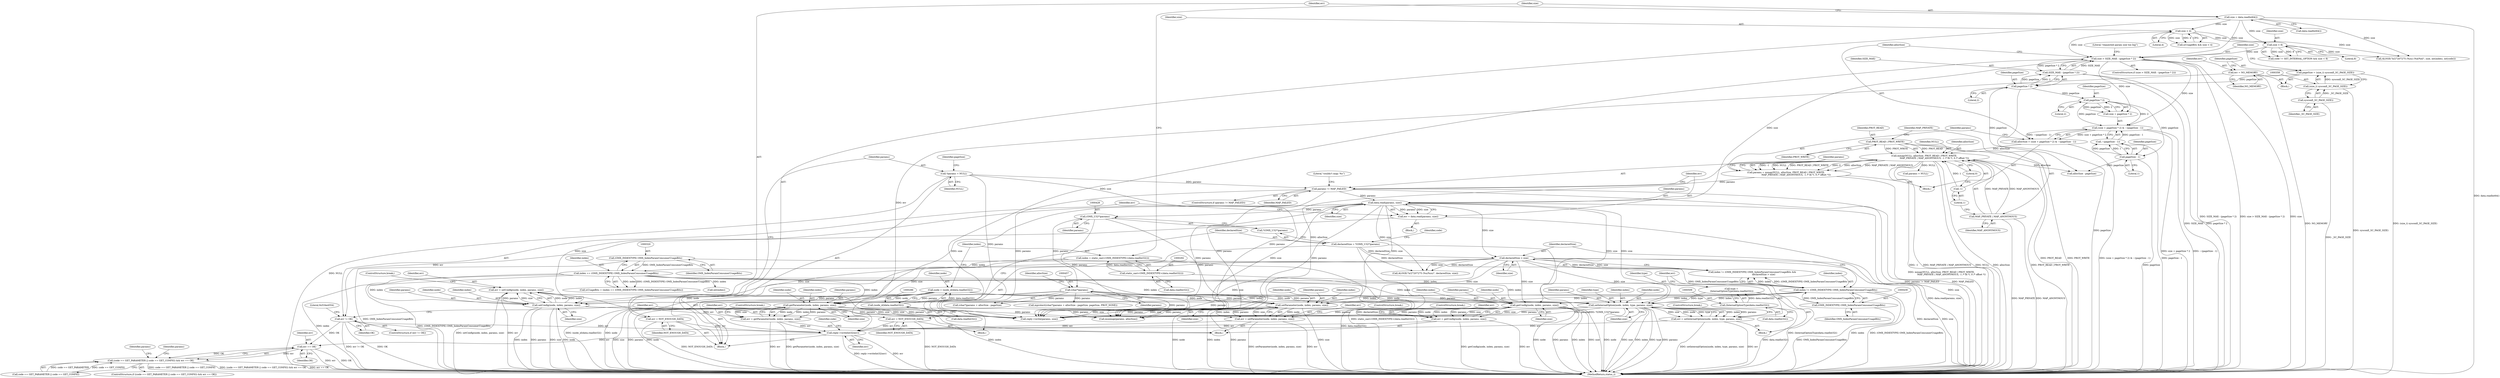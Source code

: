 digraph "0_Android_db829699d3293f254a7387894303451a91278986@API" {
"1000528" [label="(Call,reply->writeInt32(err))"];
"1000495" [label="(Call,err = setConfig(node, index, params, size))"];
"1000497" [label="(Call,setConfig(node, index, params, size))"];
"1000283" [label="(Call,node = (node_id)data.readInt32())"];
"1000285" [label="(Call,(node_id)data.readInt32())"];
"1000436" [label="(Call,index != (OMX_INDEXTYPE) OMX_IndexParamConsumerUsageBits)"];
"1000317" [label="(Call,index == (OMX_INDEXTYPE) OMX_IndexParamConsumerUsageBits)"];
"1000289" [label="(Call,index = static_cast<OMX_INDEXTYPE>(data.readInt32()))"];
"1000291" [label="(Call,static_cast<OMX_INDEXTYPE>(data.readInt32()))"];
"1000319" [label="(Call,(OMX_INDEXTYPE) OMX_IndexParamConsumerUsageBits)"];
"1000438" [label="(Call,(OMX_INDEXTYPE) OMX_IndexParamConsumerUsageBits)"];
"1000456" [label="(Call,(char*)params)"];
"1000427" [label="(Call,(OMX_U32*)params)"];
"1000407" [label="(Call,data.read(params, size))"];
"1000401" [label="(Call,params != MAP_FAILED)"];
"1000303" [label="(Call,*params = NULL)"];
"1000386" [label="(Call,params = mmap(NULL, allocSize, PROT_READ | PROT_WRITE,\n                            MAP_PRIVATE | MAP_ANONYMOUS, -1 /* fd */, 0 /* offset */))"];
"1000388" [label="(Call,mmap(NULL, allocSize, PROT_READ | PROT_WRITE,\n                            MAP_PRIVATE | MAP_ANONYMOUS, -1 /* fd */, 0 /* offset */))"];
"1000374" [label="(Call,allocSize = (size + pageSize * 2) & ~(pageSize - 1))"];
"1000376" [label="(Call,(size + pageSize * 2) & ~(pageSize - 1))"];
"1000362" [label="(Call,size > SIZE_MAX - (pageSize * 2))"];
"1000295" [label="(Call,size = data.readInt64())"];
"1000326" [label="(Call,size < 4)"];
"1000336" [label="(Call,size < 8)"];
"1000364" [label="(Call,SIZE_MAX - (pageSize * 2))"];
"1000366" [label="(Call,pageSize * 2)"];
"1000355" [label="(Call,pageSize = (size_t) sysconf(_SC_PAGE_SIZE))"];
"1000357" [label="(Call,(size_t) sysconf(_SC_PAGE_SIZE))"];
"1000359" [label="(Call,sysconf(_SC_PAGE_SIZE))"];
"1000379" [label="(Call,pageSize * 2)"];
"1000382" [label="(Call,~(pageSize - 1))"];
"1000383" [label="(Call,pageSize - 1)"];
"1000391" [label="(Call,PROT_READ | PROT_WRITE)"];
"1000394" [label="(Call,MAP_PRIVATE | MAP_ANONYMOUS)"];
"1000397" [label="(Call,-1)"];
"1000441" [label="(Call,declaredSize > size)"];
"1000424" [label="(Call,declaredSize = *(OMX_U32*)params)"];
"1000411" [label="(Call,err != OK)"];
"1000405" [label="(Call,err = data.read(params, size))"];
"1000352" [label="(Call,err = NO_MEMORY)"];
"1000468" [label="(Call,err = getParameter(node, index, params, size))"];
"1000470" [label="(Call,getParameter(node, index, params, size))"];
"1000299" [label="(Call,err = NOT_ENOUGH_DATA)"];
"1000477" [label="(Call,err = setParameter(node, index, params, size))"];
"1000479" [label="(Call,setParameter(node, index, params, size))"];
"1000486" [label="(Call,err = getConfig(node, index, params, size))"];
"1000488" [label="(Call,getConfig(node, index, params, size))"];
"1000420" [label="(Call,err = NOT_ENOUGH_DATA)"];
"1000511" [label="(Call,err = setInternalOption(node, index, type, params, size))"];
"1000513" [label="(Call,setInternalOption(node, index, type, params, size))"];
"1000506" [label="(Call,type =\n (InternalOptionType)data.readInt32())"];
"1000508" [label="(Call,(InternalOptionType)data.readInt32())"];
"1000539" [label="(Call,err == OK)"];
"1000531" [label="(Call,(code == GET_PARAMETER || code == GET_CONFIG) && err == OK)"];
"1000365" [label="(Identifier,SIZE_MAX)"];
"1000519" [label="(ControlStructure,break;)"];
"1000326" [label="(Call,size < 4)"];
"1000382" [label="(Call,~(pageSize - 1))"];
"1000482" [label="(Identifier,params)"];
"1000391" [label="(Call,PROT_READ | PROT_WRITE)"];
"1000401" [label="(Call,params != MAP_FAILED)"];
"1000308" [label="(Identifier,pageSize)"];
"1000477" [label="(Call,err = setParameter(node, index, params, size))"];
"1000515" [label="(Identifier,index)"];
"1000340" [label="(Call,ALOGE(\"b/27207275 (%zu) (%d/%d)\", size, int(index), int(code)))"];
"1000469" [label="(Identifier,err)"];
"1000547" [label="(Identifier,params)"];
"1000375" [label="(Identifier,allocSize)"];
"1000402" [label="(Identifier,params)"];
"1000371" [label="(Literal,\"requested param size too big\")"];
"1000295" [label="(Call,size = data.readInt64())"];
"1000475" [label="(ControlStructure,break;)"];
"1000506" [label="(Call,type =\n (InternalOptionType)data.readInt32())"];
"1000293" [label="(Call,data.readInt32())"];
"1000362" [label="(Call,size > SIZE_MAX - (pageSize * 2))"];
"1000363" [label="(Identifier,size)"];
"1000514" [label="(Identifier,node)"];
"1000500" [label="(Identifier,params)"];
"1000528" [label="(Call,reply->writeInt32(err))"];
"1000304" [label="(Identifier,params)"];
"1000376" [label="(Call,(size + pageSize * 2) & ~(pageSize - 1))"];
"1000487" [label="(Identifier,err)"];
"1000495" [label="(Call,err = setConfig(node, index, params, size))"];
"1000490" [label="(Identifier,index)"];
"1000383" [label="(Call,pageSize - 1)"];
"1000470" [label="(Call,getParameter(node, index, params, size))"];
"1000377" [label="(Call,size + pageSize * 2)"];
"1000492" [label="(Identifier,size)"];
"1000352" [label="(Call,err = NO_MEMORY)"];
"1000532" [label="(Call,code == GET_PARAMETER || code == GET_CONFIG)"];
"1000336" [label="(Call,size < 8)"];
"1000360" [label="(Identifier,_SC_PAGE_SIZE)"];
"1000403" [label="(Identifier,MAP_FAILED)"];
"1000491" [label="(Identifier,params)"];
"1000436" [label="(Call,index != (OMX_INDEXTYPE) OMX_IndexParamConsumerUsageBits)"];
"1000517" [label="(Identifier,params)"];
"1000290" [label="(Identifier,index)"];
"1001364" [label="(MethodReturn,status_t)"];
"1000285" [label="(Call,(node_id)data.readInt32())"];
"1000361" [label="(ControlStructure,if (size > SIZE_MAX - (pageSize * 2)))"];
"1000433" [label="(Identifier,code)"];
"1000466" [label="(Block,)"];
"1000479" [label="(Call,setParameter(node, index, params, size))"];
"1000437" [label="(Identifier,index)"];
"1000277" [label="(Block,)"];
"1000502" [label="(ControlStructure,break;)"];
"1000504" [label="(Block,)"];
"1000530" [label="(ControlStructure,if ((code == GET_PARAMETER || code == GET_CONFIG) && err == OK))"];
"1000455" [label="(Call,(char*)params + allocSize - pageSize)"];
"1000513" [label="(Call,setInternalOption(node, index, type, params, size))"];
"1000454" [label="(Call,mprotect((char*)params + allocSize - pageSize, pageSize, PROT_NONE))"];
"1000359" [label="(Call,sysconf(_SC_PAGE_SIZE))"];
"1000405" [label="(Call,err = data.read(params, size))"];
"1000421" [label="(Identifier,err)"];
"1000435" [label="(Call,index != (OMX_INDEXTYPE) OMX_IndexParamConsumerUsageBits &&\n                                declaredSize > size)"];
"1000478" [label="(Identifier,err)"];
"1000498" [label="(Identifier,node)"];
"1000297" [label="(Call,data.readInt64())"];
"1000356" [label="(Identifier,pageSize)"];
"1000354" [label="(Identifier,NO_MEMORY)"];
"1000413" [label="(Identifier,OK)"];
"1000319" [label="(Call,(OMX_INDEXTYPE) OMX_IndexParamConsumerUsageBits)"];
"1000422" [label="(Identifier,NOT_ENOUGH_DATA)"];
"1000531" [label="(Call,(code == GET_PARAMETER || code == GET_CONFIG) && err == OK)"];
"1000541" [label="(Identifier,OK)"];
"1000483" [label="(Identifier,size)"];
"1000389" [label="(Identifier,NULL)"];
"1000459" [label="(Call,allocSize - pageSize)"];
"1000366" [label="(Call,pageSize * 2)"];
"1000493" [label="(ControlStructure,break;)"];
"1000481" [label="(Identifier,index)"];
"1000499" [label="(Identifier,index)"];
"1000353" [label="(Identifier,err)"];
"1000351" [label="(Block,)"];
"1000357" [label="(Call,(size_t) sysconf(_SC_PAGE_SIZE))"];
"1000393" [label="(Identifier,PROT_WRITE)"];
"1000386" [label="(Call,params = mmap(NULL, allocSize, PROT_READ | PROT_WRITE,\n                            MAP_PRIVATE | MAP_ANONYMOUS, -1 /* fd */, 0 /* offset */))"];
"1000373" [label="(Block,)"];
"1000474" [label="(Identifier,size)"];
"1000438" [label="(Call,(OMX_INDEXTYPE) OMX_IndexParamConsumerUsageBits)"];
"1000488" [label="(Call,getConfig(node, index, params, size))"];
"1000324" [label="(Call,isUsageBits && size < 4)"];
"1000497" [label="(Call,setConfig(node, index, params, size))"];
"1000385" [label="(Literal,1)"];
"1000529" [label="(Identifier,err)"];
"1000443" [label="(Identifier,size)"];
"1000507" [label="(Identifier,type)"];
"1000395" [label="(Identifier,MAP_PRIVATE)"];
"1000368" [label="(Literal,2)"];
"1000355" [label="(Call,pageSize = (size_t) sysconf(_SC_PAGE_SIZE))"];
"1000486" [label="(Call,err = getConfig(node, index, params, size))"];
"1000392" [label="(Identifier,PROT_READ)"];
"1000315" [label="(Call,isUsageBits = (index == (OMX_INDEXTYPE) OMX_IndexParamConsumerUsageBits))"];
"1000299" [label="(Call,err = NOT_ENOUGH_DATA)"];
"1000332" [label="(Call,code != SET_INTERNAL_OPTION && size < 8)"];
"1000425" [label="(Identifier,declaredSize)"];
"1000380" [label="(Identifier,pageSize)"];
"1000426" [label="(Call,*(OMX_U32*)params)"];
"1000396" [label="(Identifier,MAP_ANONYMOUS)"];
"1000511" [label="(Call,err = setInternalOption(node, index, type, params, size))"];
"1000379" [label="(Call,pageSize * 2)"];
"1000328" [label="(Literal,4)"];
"1000407" [label="(Call,data.read(params, size))"];
"1000387" [label="(Identifier,params)"];
"1000300" [label="(Identifier,err)"];
"1000516" [label="(Identifier,type)"];
"1000411" [label="(Call,err != OK)"];
"1000408" [label="(Identifier,params)"];
"1000419" [label="(Block,)"];
"1000406" [label="(Identifier,err)"];
"1000510" [label="(Call,data.readInt32())"];
"1000489" [label="(Identifier,node)"];
"1000400" [label="(ControlStructure,if (params != MAP_FAILED))"];
"1000317" [label="(Call,index == (OMX_INDEXTYPE) OMX_IndexParamConsumerUsageBits)"];
"1000442" [label="(Identifier,declaredSize)"];
"1000501" [label="(Identifier,size)"];
"1000364" [label="(Call,SIZE_MAX - (pageSize * 2))"];
"1000296" [label="(Identifier,size)"];
"1000397" [label="(Call,-1)"];
"1000429" [label="(Identifier,params)"];
"1000460" [label="(Identifier,allocSize)"];
"1000549" [label="(Call,munmap(params, allocSize))"];
"1000338" [label="(Literal,8)"];
"1000468" [label="(Call,err = getParameter(node, index, params, size))"];
"1000399" [label="(Literal,0)"];
"1000305" [label="(Identifier,NULL)"];
"1000420" [label="(Call,err = NOT_ENOUGH_DATA)"];
"1000327" [label="(Identifier,size)"];
"1000496" [label="(Identifier,err)"];
"1000456" [label="(Call,(char*)params)"];
"1000343" [label="(Call,int(index))"];
"1000471" [label="(Identifier,node)"];
"1000283" [label="(Call,node = (node_id)data.readInt32())"];
"1000539" [label="(Call,err == OK)"];
"1000394" [label="(Call,MAP_PRIVATE | MAP_ANONYMOUS)"];
"1000410" [label="(ControlStructure,if (err != OK))"];
"1000291" [label="(Call,static_cast<OMX_INDEXTYPE>(data.readInt32()))"];
"1000303" [label="(Call,*params = NULL)"];
"1000525" [label="(Literal,\"couldn't map: %s\")"];
"1000284" [label="(Identifier,node)"];
"1000440" [label="(Identifier,OMX_IndexParamConsumerUsageBits)"];
"1000534" [label="(Identifier,code)"];
"1000512" [label="(Identifier,err)"];
"1000480" [label="(Identifier,node)"];
"1000424" [label="(Call,declaredSize = *(OMX_U32*)params)"];
"1000427" [label="(Call,(OMX_U32*)params)"];
"1000388" [label="(Call,mmap(NULL, allocSize, PROT_READ | PROT_WRITE,\n                            MAP_PRIVATE | MAP_ANONYMOUS, -1 /* fd */, 0 /* offset */))"];
"1000552" [label="(Call,params = NULL)"];
"1000398" [label="(Literal,1)"];
"1000441" [label="(Call,declaredSize > size)"];
"1000318" [label="(Identifier,index)"];
"1000390" [label="(Identifier,allocSize)"];
"1000301" [label="(Identifier,NOT_ENOUGH_DATA)"];
"1000540" [label="(Identifier,err)"];
"1000367" [label="(Identifier,pageSize)"];
"1000287" [label="(Call,data.readInt32())"];
"1000544" [label="(Identifier,params)"];
"1000289" [label="(Call,index = static_cast<OMX_INDEXTYPE>(data.readInt32()))"];
"1000445" [label="(Call,ALOGE(\"b/27207275 (%u/%zu)\", declaredSize, size))"];
"1000458" [label="(Identifier,params)"];
"1000337" [label="(Identifier,size)"];
"1000543" [label="(Call,reply->write(params, size))"];
"1000321" [label="(Identifier,OMX_IndexParamConsumerUsageBits)"];
"1000381" [label="(Literal,2)"];
"1000404" [label="(Block,)"];
"1000384" [label="(Identifier,pageSize)"];
"1000472" [label="(Identifier,index)"];
"1000518" [label="(Identifier,size)"];
"1000508" [label="(Call,(InternalOptionType)data.readInt32())"];
"1000484" [label="(ControlStructure,break;)"];
"1000416" [label="(Literal,0x534e4554)"];
"1000412" [label="(Identifier,err)"];
"1000473" [label="(Identifier,params)"];
"1000409" [label="(Identifier,size)"];
"1000374" [label="(Call,allocSize = (size + pageSize * 2) & ~(pageSize - 1))"];
"1000528" -> "1000277"  [label="AST: "];
"1000528" -> "1000529"  [label="CFG: "];
"1000529" -> "1000528"  [label="AST: "];
"1000534" -> "1000528"  [label="CFG: "];
"1000528" -> "1001364"  [label="DDG: reply->writeInt32(err)"];
"1000528" -> "1001364"  [label="DDG: err"];
"1000495" -> "1000528"  [label="DDG: err"];
"1000411" -> "1000528"  [label="DDG: err"];
"1000352" -> "1000528"  [label="DDG: err"];
"1000468" -> "1000528"  [label="DDG: err"];
"1000299" -> "1000528"  [label="DDG: err"];
"1000477" -> "1000528"  [label="DDG: err"];
"1000486" -> "1000528"  [label="DDG: err"];
"1000420" -> "1000528"  [label="DDG: err"];
"1000511" -> "1000528"  [label="DDG: err"];
"1000528" -> "1000539"  [label="DDG: err"];
"1000495" -> "1000466"  [label="AST: "];
"1000495" -> "1000497"  [label="CFG: "];
"1000496" -> "1000495"  [label="AST: "];
"1000497" -> "1000495"  [label="AST: "];
"1000502" -> "1000495"  [label="CFG: "];
"1000495" -> "1001364"  [label="DDG: err"];
"1000495" -> "1001364"  [label="DDG: setConfig(node, index, params, size)"];
"1000497" -> "1000495"  [label="DDG: node"];
"1000497" -> "1000495"  [label="DDG: index"];
"1000497" -> "1000495"  [label="DDG: params"];
"1000497" -> "1000495"  [label="DDG: size"];
"1000497" -> "1000501"  [label="CFG: "];
"1000498" -> "1000497"  [label="AST: "];
"1000499" -> "1000497"  [label="AST: "];
"1000500" -> "1000497"  [label="AST: "];
"1000501" -> "1000497"  [label="AST: "];
"1000497" -> "1001364"  [label="DDG: node"];
"1000497" -> "1001364"  [label="DDG: index"];
"1000497" -> "1001364"  [label="DDG: params"];
"1000497" -> "1001364"  [label="DDG: size"];
"1000283" -> "1000497"  [label="DDG: node"];
"1000436" -> "1000497"  [label="DDG: index"];
"1000317" -> "1000497"  [label="DDG: index"];
"1000456" -> "1000497"  [label="DDG: params"];
"1000441" -> "1000497"  [label="DDG: size"];
"1000407" -> "1000497"  [label="DDG: size"];
"1000497" -> "1000543"  [label="DDG: params"];
"1000497" -> "1000543"  [label="DDG: size"];
"1000497" -> "1000549"  [label="DDG: params"];
"1000283" -> "1000277"  [label="AST: "];
"1000283" -> "1000285"  [label="CFG: "];
"1000284" -> "1000283"  [label="AST: "];
"1000285" -> "1000283"  [label="AST: "];
"1000290" -> "1000283"  [label="CFG: "];
"1000283" -> "1001364"  [label="DDG: (node_id)data.readInt32()"];
"1000283" -> "1001364"  [label="DDG: node"];
"1000285" -> "1000283"  [label="DDG: data.readInt32()"];
"1000283" -> "1000470"  [label="DDG: node"];
"1000283" -> "1000479"  [label="DDG: node"];
"1000283" -> "1000488"  [label="DDG: node"];
"1000283" -> "1000513"  [label="DDG: node"];
"1000285" -> "1000287"  [label="CFG: "];
"1000286" -> "1000285"  [label="AST: "];
"1000287" -> "1000285"  [label="AST: "];
"1000436" -> "1000435"  [label="AST: "];
"1000436" -> "1000438"  [label="CFG: "];
"1000437" -> "1000436"  [label="AST: "];
"1000438" -> "1000436"  [label="AST: "];
"1000442" -> "1000436"  [label="CFG: "];
"1000435" -> "1000436"  [label="CFG: "];
"1000436" -> "1001364"  [label="DDG: index"];
"1000436" -> "1001364"  [label="DDG: (OMX_INDEXTYPE) OMX_IndexParamConsumerUsageBits"];
"1000436" -> "1000435"  [label="DDG: index"];
"1000436" -> "1000435"  [label="DDG: (OMX_INDEXTYPE) OMX_IndexParamConsumerUsageBits"];
"1000317" -> "1000436"  [label="DDG: index"];
"1000438" -> "1000436"  [label="DDG: OMX_IndexParamConsumerUsageBits"];
"1000436" -> "1000470"  [label="DDG: index"];
"1000436" -> "1000479"  [label="DDG: index"];
"1000436" -> "1000488"  [label="DDG: index"];
"1000436" -> "1000513"  [label="DDG: index"];
"1000317" -> "1000315"  [label="AST: "];
"1000317" -> "1000319"  [label="CFG: "];
"1000318" -> "1000317"  [label="AST: "];
"1000319" -> "1000317"  [label="AST: "];
"1000315" -> "1000317"  [label="CFG: "];
"1000317" -> "1001364"  [label="DDG: index"];
"1000317" -> "1001364"  [label="DDG: (OMX_INDEXTYPE) OMX_IndexParamConsumerUsageBits"];
"1000317" -> "1000315"  [label="DDG: index"];
"1000317" -> "1000315"  [label="DDG: (OMX_INDEXTYPE) OMX_IndexParamConsumerUsageBits"];
"1000289" -> "1000317"  [label="DDG: index"];
"1000319" -> "1000317"  [label="DDG: OMX_IndexParamConsumerUsageBits"];
"1000317" -> "1000343"  [label="DDG: index"];
"1000317" -> "1000470"  [label="DDG: index"];
"1000317" -> "1000479"  [label="DDG: index"];
"1000317" -> "1000488"  [label="DDG: index"];
"1000317" -> "1000513"  [label="DDG: index"];
"1000289" -> "1000277"  [label="AST: "];
"1000289" -> "1000291"  [label="CFG: "];
"1000290" -> "1000289"  [label="AST: "];
"1000291" -> "1000289"  [label="AST: "];
"1000296" -> "1000289"  [label="CFG: "];
"1000289" -> "1001364"  [label="DDG: static_cast<OMX_INDEXTYPE>(data.readInt32())"];
"1000291" -> "1000289"  [label="DDG: data.readInt32()"];
"1000291" -> "1000293"  [label="CFG: "];
"1000292" -> "1000291"  [label="AST: "];
"1000293" -> "1000291"  [label="AST: "];
"1000291" -> "1001364"  [label="DDG: data.readInt32()"];
"1000319" -> "1000321"  [label="CFG: "];
"1000320" -> "1000319"  [label="AST: "];
"1000321" -> "1000319"  [label="AST: "];
"1000319" -> "1001364"  [label="DDG: OMX_IndexParamConsumerUsageBits"];
"1000319" -> "1000438"  [label="DDG: OMX_IndexParamConsumerUsageBits"];
"1000438" -> "1000440"  [label="CFG: "];
"1000439" -> "1000438"  [label="AST: "];
"1000440" -> "1000438"  [label="AST: "];
"1000438" -> "1001364"  [label="DDG: OMX_IndexParamConsumerUsageBits"];
"1000456" -> "1000455"  [label="AST: "];
"1000456" -> "1000458"  [label="CFG: "];
"1000457" -> "1000456"  [label="AST: "];
"1000458" -> "1000456"  [label="AST: "];
"1000460" -> "1000456"  [label="CFG: "];
"1000456" -> "1000454"  [label="DDG: params"];
"1000456" -> "1000455"  [label="DDG: params"];
"1000427" -> "1000456"  [label="DDG: params"];
"1000456" -> "1000470"  [label="DDG: params"];
"1000456" -> "1000479"  [label="DDG: params"];
"1000456" -> "1000488"  [label="DDG: params"];
"1000456" -> "1000513"  [label="DDG: params"];
"1000456" -> "1000543"  [label="DDG: params"];
"1000456" -> "1000549"  [label="DDG: params"];
"1000427" -> "1000426"  [label="AST: "];
"1000427" -> "1000429"  [label="CFG: "];
"1000428" -> "1000427"  [label="AST: "];
"1000429" -> "1000427"  [label="AST: "];
"1000426" -> "1000427"  [label="CFG: "];
"1000407" -> "1000427"  [label="DDG: params"];
"1000427" -> "1000543"  [label="DDG: params"];
"1000427" -> "1000549"  [label="DDG: params"];
"1000407" -> "1000405"  [label="AST: "];
"1000407" -> "1000409"  [label="CFG: "];
"1000408" -> "1000407"  [label="AST: "];
"1000409" -> "1000407"  [label="AST: "];
"1000405" -> "1000407"  [label="CFG: "];
"1000407" -> "1001364"  [label="DDG: size"];
"1000407" -> "1000405"  [label="DDG: params"];
"1000407" -> "1000405"  [label="DDG: size"];
"1000401" -> "1000407"  [label="DDG: params"];
"1000362" -> "1000407"  [label="DDG: size"];
"1000407" -> "1000441"  [label="DDG: size"];
"1000407" -> "1000445"  [label="DDG: size"];
"1000407" -> "1000470"  [label="DDG: size"];
"1000407" -> "1000479"  [label="DDG: size"];
"1000407" -> "1000488"  [label="DDG: size"];
"1000407" -> "1000513"  [label="DDG: size"];
"1000407" -> "1000543"  [label="DDG: params"];
"1000407" -> "1000543"  [label="DDG: size"];
"1000407" -> "1000549"  [label="DDG: params"];
"1000401" -> "1000400"  [label="AST: "];
"1000401" -> "1000403"  [label="CFG: "];
"1000402" -> "1000401"  [label="AST: "];
"1000403" -> "1000401"  [label="AST: "];
"1000406" -> "1000401"  [label="CFG: "];
"1000525" -> "1000401"  [label="CFG: "];
"1000401" -> "1001364"  [label="DDG: params != MAP_FAILED"];
"1000401" -> "1001364"  [label="DDG: MAP_FAILED"];
"1000303" -> "1000401"  [label="DDG: params"];
"1000386" -> "1000401"  [label="DDG: params"];
"1000401" -> "1000543"  [label="DDG: params"];
"1000401" -> "1000549"  [label="DDG: params"];
"1000303" -> "1000277"  [label="AST: "];
"1000303" -> "1000305"  [label="CFG: "];
"1000304" -> "1000303"  [label="AST: "];
"1000305" -> "1000303"  [label="AST: "];
"1000308" -> "1000303"  [label="CFG: "];
"1000303" -> "1001364"  [label="DDG: NULL"];
"1000303" -> "1000543"  [label="DDG: params"];
"1000303" -> "1000549"  [label="DDG: params"];
"1000386" -> "1000373"  [label="AST: "];
"1000386" -> "1000388"  [label="CFG: "];
"1000387" -> "1000386"  [label="AST: "];
"1000388" -> "1000386"  [label="AST: "];
"1000402" -> "1000386"  [label="CFG: "];
"1000386" -> "1001364"  [label="DDG: mmap(NULL, allocSize, PROT_READ | PROT_WRITE,\n                            MAP_PRIVATE | MAP_ANONYMOUS, -1 /* fd */, 0 /* offset */)"];
"1000388" -> "1000386"  [label="DDG: -1"];
"1000388" -> "1000386"  [label="DDG: NULL"];
"1000388" -> "1000386"  [label="DDG: PROT_READ | PROT_WRITE"];
"1000388" -> "1000386"  [label="DDG: 0"];
"1000388" -> "1000386"  [label="DDG: allocSize"];
"1000388" -> "1000386"  [label="DDG: MAP_PRIVATE | MAP_ANONYMOUS"];
"1000388" -> "1000399"  [label="CFG: "];
"1000389" -> "1000388"  [label="AST: "];
"1000390" -> "1000388"  [label="AST: "];
"1000391" -> "1000388"  [label="AST: "];
"1000394" -> "1000388"  [label="AST: "];
"1000397" -> "1000388"  [label="AST: "];
"1000399" -> "1000388"  [label="AST: "];
"1000388" -> "1001364"  [label="DDG: -1"];
"1000388" -> "1001364"  [label="DDG: MAP_PRIVATE | MAP_ANONYMOUS"];
"1000388" -> "1001364"  [label="DDG: NULL"];
"1000388" -> "1001364"  [label="DDG: allocSize"];
"1000388" -> "1001364"  [label="DDG: PROT_READ | PROT_WRITE"];
"1000374" -> "1000388"  [label="DDG: allocSize"];
"1000391" -> "1000388"  [label="DDG: PROT_READ"];
"1000391" -> "1000388"  [label="DDG: PROT_WRITE"];
"1000394" -> "1000388"  [label="DDG: MAP_PRIVATE"];
"1000394" -> "1000388"  [label="DDG: MAP_ANONYMOUS"];
"1000397" -> "1000388"  [label="DDG: 1"];
"1000388" -> "1000459"  [label="DDG: allocSize"];
"1000388" -> "1000549"  [label="DDG: allocSize"];
"1000388" -> "1000552"  [label="DDG: NULL"];
"1000374" -> "1000373"  [label="AST: "];
"1000374" -> "1000376"  [label="CFG: "];
"1000375" -> "1000374"  [label="AST: "];
"1000376" -> "1000374"  [label="AST: "];
"1000387" -> "1000374"  [label="CFG: "];
"1000374" -> "1001364"  [label="DDG: (size + pageSize * 2) & ~(pageSize - 1)"];
"1000376" -> "1000374"  [label="DDG: size + pageSize * 2"];
"1000376" -> "1000374"  [label="DDG: ~(pageSize - 1)"];
"1000376" -> "1000382"  [label="CFG: "];
"1000377" -> "1000376"  [label="AST: "];
"1000382" -> "1000376"  [label="AST: "];
"1000376" -> "1001364"  [label="DDG: size + pageSize * 2"];
"1000376" -> "1001364"  [label="DDG: ~(pageSize - 1)"];
"1000362" -> "1000376"  [label="DDG: size"];
"1000379" -> "1000376"  [label="DDG: pageSize"];
"1000379" -> "1000376"  [label="DDG: 2"];
"1000382" -> "1000376"  [label="DDG: pageSize - 1"];
"1000362" -> "1000361"  [label="AST: "];
"1000362" -> "1000364"  [label="CFG: "];
"1000363" -> "1000362"  [label="AST: "];
"1000364" -> "1000362"  [label="AST: "];
"1000371" -> "1000362"  [label="CFG: "];
"1000375" -> "1000362"  [label="CFG: "];
"1000362" -> "1001364"  [label="DDG: SIZE_MAX - (pageSize * 2)"];
"1000362" -> "1001364"  [label="DDG: size > SIZE_MAX - (pageSize * 2)"];
"1000362" -> "1001364"  [label="DDG: size"];
"1000295" -> "1000362"  [label="DDG: size"];
"1000326" -> "1000362"  [label="DDG: size"];
"1000336" -> "1000362"  [label="DDG: size"];
"1000364" -> "1000362"  [label="DDG: SIZE_MAX"];
"1000364" -> "1000362"  [label="DDG: pageSize * 2"];
"1000362" -> "1000377"  [label="DDG: size"];
"1000362" -> "1000543"  [label="DDG: size"];
"1000295" -> "1000277"  [label="AST: "];
"1000295" -> "1000297"  [label="CFG: "];
"1000296" -> "1000295"  [label="AST: "];
"1000297" -> "1000295"  [label="AST: "];
"1000300" -> "1000295"  [label="CFG: "];
"1000295" -> "1001364"  [label="DDG: data.readInt64()"];
"1000295" -> "1000326"  [label="DDG: size"];
"1000295" -> "1000336"  [label="DDG: size"];
"1000295" -> "1000340"  [label="DDG: size"];
"1000326" -> "1000324"  [label="AST: "];
"1000326" -> "1000328"  [label="CFG: "];
"1000327" -> "1000326"  [label="AST: "];
"1000328" -> "1000326"  [label="AST: "];
"1000324" -> "1000326"  [label="CFG: "];
"1000326" -> "1000324"  [label="DDG: size"];
"1000326" -> "1000324"  [label="DDG: 4"];
"1000326" -> "1000336"  [label="DDG: size"];
"1000326" -> "1000340"  [label="DDG: size"];
"1000336" -> "1000332"  [label="AST: "];
"1000336" -> "1000338"  [label="CFG: "];
"1000337" -> "1000336"  [label="AST: "];
"1000338" -> "1000336"  [label="AST: "];
"1000332" -> "1000336"  [label="CFG: "];
"1000336" -> "1000332"  [label="DDG: size"];
"1000336" -> "1000332"  [label="DDG: 8"];
"1000336" -> "1000340"  [label="DDG: size"];
"1000364" -> "1000366"  [label="CFG: "];
"1000365" -> "1000364"  [label="AST: "];
"1000366" -> "1000364"  [label="AST: "];
"1000364" -> "1001364"  [label="DDG: SIZE_MAX"];
"1000364" -> "1001364"  [label="DDG: pageSize * 2"];
"1000366" -> "1000364"  [label="DDG: pageSize"];
"1000366" -> "1000364"  [label="DDG: 2"];
"1000366" -> "1000368"  [label="CFG: "];
"1000367" -> "1000366"  [label="AST: "];
"1000368" -> "1000366"  [label="AST: "];
"1000366" -> "1001364"  [label="DDG: pageSize"];
"1000355" -> "1000366"  [label="DDG: pageSize"];
"1000366" -> "1000379"  [label="DDG: pageSize"];
"1000366" -> "1000459"  [label="DDG: pageSize"];
"1000355" -> "1000351"  [label="AST: "];
"1000355" -> "1000357"  [label="CFG: "];
"1000356" -> "1000355"  [label="AST: "];
"1000357" -> "1000355"  [label="AST: "];
"1000363" -> "1000355"  [label="CFG: "];
"1000355" -> "1001364"  [label="DDG: (size_t) sysconf(_SC_PAGE_SIZE)"];
"1000357" -> "1000355"  [label="DDG: sysconf(_SC_PAGE_SIZE)"];
"1000357" -> "1000359"  [label="CFG: "];
"1000358" -> "1000357"  [label="AST: "];
"1000359" -> "1000357"  [label="AST: "];
"1000357" -> "1001364"  [label="DDG: sysconf(_SC_PAGE_SIZE)"];
"1000359" -> "1000357"  [label="DDG: _SC_PAGE_SIZE"];
"1000359" -> "1000360"  [label="CFG: "];
"1000360" -> "1000359"  [label="AST: "];
"1000359" -> "1001364"  [label="DDG: _SC_PAGE_SIZE"];
"1000379" -> "1000377"  [label="AST: "];
"1000379" -> "1000381"  [label="CFG: "];
"1000380" -> "1000379"  [label="AST: "];
"1000381" -> "1000379"  [label="AST: "];
"1000377" -> "1000379"  [label="CFG: "];
"1000379" -> "1000377"  [label="DDG: pageSize"];
"1000379" -> "1000377"  [label="DDG: 2"];
"1000379" -> "1000383"  [label="DDG: pageSize"];
"1000382" -> "1000383"  [label="CFG: "];
"1000383" -> "1000382"  [label="AST: "];
"1000382" -> "1001364"  [label="DDG: pageSize - 1"];
"1000383" -> "1000382"  [label="DDG: pageSize"];
"1000383" -> "1000382"  [label="DDG: 1"];
"1000383" -> "1000385"  [label="CFG: "];
"1000384" -> "1000383"  [label="AST: "];
"1000385" -> "1000383"  [label="AST: "];
"1000383" -> "1001364"  [label="DDG: pageSize"];
"1000383" -> "1000459"  [label="DDG: pageSize"];
"1000391" -> "1000393"  [label="CFG: "];
"1000392" -> "1000391"  [label="AST: "];
"1000393" -> "1000391"  [label="AST: "];
"1000395" -> "1000391"  [label="CFG: "];
"1000391" -> "1001364"  [label="DDG: PROT_READ"];
"1000391" -> "1001364"  [label="DDG: PROT_WRITE"];
"1000394" -> "1000396"  [label="CFG: "];
"1000395" -> "1000394"  [label="AST: "];
"1000396" -> "1000394"  [label="AST: "];
"1000398" -> "1000394"  [label="CFG: "];
"1000394" -> "1001364"  [label="DDG: MAP_ANONYMOUS"];
"1000394" -> "1001364"  [label="DDG: MAP_PRIVATE"];
"1000397" -> "1000398"  [label="CFG: "];
"1000398" -> "1000397"  [label="AST: "];
"1000399" -> "1000397"  [label="CFG: "];
"1000441" -> "1000435"  [label="AST: "];
"1000441" -> "1000443"  [label="CFG: "];
"1000442" -> "1000441"  [label="AST: "];
"1000443" -> "1000441"  [label="AST: "];
"1000435" -> "1000441"  [label="CFG: "];
"1000441" -> "1001364"  [label="DDG: declaredSize"];
"1000441" -> "1001364"  [label="DDG: size"];
"1000441" -> "1000435"  [label="DDG: declaredSize"];
"1000441" -> "1000435"  [label="DDG: size"];
"1000424" -> "1000441"  [label="DDG: declaredSize"];
"1000441" -> "1000445"  [label="DDG: declaredSize"];
"1000441" -> "1000445"  [label="DDG: size"];
"1000441" -> "1000470"  [label="DDG: size"];
"1000441" -> "1000479"  [label="DDG: size"];
"1000441" -> "1000488"  [label="DDG: size"];
"1000441" -> "1000513"  [label="DDG: size"];
"1000441" -> "1000543"  [label="DDG: size"];
"1000424" -> "1000419"  [label="AST: "];
"1000424" -> "1000426"  [label="CFG: "];
"1000425" -> "1000424"  [label="AST: "];
"1000426" -> "1000424"  [label="AST: "];
"1000433" -> "1000424"  [label="CFG: "];
"1000424" -> "1001364"  [label="DDG: *(OMX_U32*)params"];
"1000424" -> "1001364"  [label="DDG: declaredSize"];
"1000424" -> "1000445"  [label="DDG: declaredSize"];
"1000411" -> "1000410"  [label="AST: "];
"1000411" -> "1000413"  [label="CFG: "];
"1000412" -> "1000411"  [label="AST: "];
"1000413" -> "1000411"  [label="AST: "];
"1000416" -> "1000411"  [label="CFG: "];
"1000421" -> "1000411"  [label="CFG: "];
"1000411" -> "1001364"  [label="DDG: err != OK"];
"1000411" -> "1001364"  [label="DDG: OK"];
"1000405" -> "1000411"  [label="DDG: err"];
"1000411" -> "1000539"  [label="DDG: OK"];
"1000405" -> "1000404"  [label="AST: "];
"1000406" -> "1000405"  [label="AST: "];
"1000412" -> "1000405"  [label="CFG: "];
"1000405" -> "1001364"  [label="DDG: data.read(params, size)"];
"1000352" -> "1000351"  [label="AST: "];
"1000352" -> "1000354"  [label="CFG: "];
"1000353" -> "1000352"  [label="AST: "];
"1000354" -> "1000352"  [label="AST: "];
"1000356" -> "1000352"  [label="CFG: "];
"1000352" -> "1001364"  [label="DDG: NO_MEMORY"];
"1000468" -> "1000466"  [label="AST: "];
"1000468" -> "1000470"  [label="CFG: "];
"1000469" -> "1000468"  [label="AST: "];
"1000470" -> "1000468"  [label="AST: "];
"1000475" -> "1000468"  [label="CFG: "];
"1000468" -> "1001364"  [label="DDG: err"];
"1000468" -> "1001364"  [label="DDG: getParameter(node, index, params, size)"];
"1000470" -> "1000468"  [label="DDG: node"];
"1000470" -> "1000468"  [label="DDG: index"];
"1000470" -> "1000468"  [label="DDG: params"];
"1000470" -> "1000468"  [label="DDG: size"];
"1000470" -> "1000474"  [label="CFG: "];
"1000471" -> "1000470"  [label="AST: "];
"1000472" -> "1000470"  [label="AST: "];
"1000473" -> "1000470"  [label="AST: "];
"1000474" -> "1000470"  [label="AST: "];
"1000470" -> "1001364"  [label="DDG: index"];
"1000470" -> "1001364"  [label="DDG: size"];
"1000470" -> "1001364"  [label="DDG: params"];
"1000470" -> "1001364"  [label="DDG: node"];
"1000470" -> "1000543"  [label="DDG: params"];
"1000470" -> "1000543"  [label="DDG: size"];
"1000470" -> "1000549"  [label="DDG: params"];
"1000299" -> "1000277"  [label="AST: "];
"1000299" -> "1000301"  [label="CFG: "];
"1000300" -> "1000299"  [label="AST: "];
"1000301" -> "1000299"  [label="AST: "];
"1000304" -> "1000299"  [label="CFG: "];
"1000299" -> "1001364"  [label="DDG: NOT_ENOUGH_DATA"];
"1000477" -> "1000466"  [label="AST: "];
"1000477" -> "1000479"  [label="CFG: "];
"1000478" -> "1000477"  [label="AST: "];
"1000479" -> "1000477"  [label="AST: "];
"1000484" -> "1000477"  [label="CFG: "];
"1000477" -> "1001364"  [label="DDG: setParameter(node, index, params, size)"];
"1000477" -> "1001364"  [label="DDG: err"];
"1000479" -> "1000477"  [label="DDG: node"];
"1000479" -> "1000477"  [label="DDG: index"];
"1000479" -> "1000477"  [label="DDG: params"];
"1000479" -> "1000477"  [label="DDG: size"];
"1000479" -> "1000483"  [label="CFG: "];
"1000480" -> "1000479"  [label="AST: "];
"1000481" -> "1000479"  [label="AST: "];
"1000482" -> "1000479"  [label="AST: "];
"1000483" -> "1000479"  [label="AST: "];
"1000479" -> "1001364"  [label="DDG: size"];
"1000479" -> "1001364"  [label="DDG: node"];
"1000479" -> "1001364"  [label="DDG: index"];
"1000479" -> "1001364"  [label="DDG: params"];
"1000479" -> "1000543"  [label="DDG: params"];
"1000479" -> "1000543"  [label="DDG: size"];
"1000479" -> "1000549"  [label="DDG: params"];
"1000486" -> "1000466"  [label="AST: "];
"1000486" -> "1000488"  [label="CFG: "];
"1000487" -> "1000486"  [label="AST: "];
"1000488" -> "1000486"  [label="AST: "];
"1000493" -> "1000486"  [label="CFG: "];
"1000486" -> "1001364"  [label="DDG: getConfig(node, index, params, size)"];
"1000486" -> "1001364"  [label="DDG: err"];
"1000488" -> "1000486"  [label="DDG: node"];
"1000488" -> "1000486"  [label="DDG: index"];
"1000488" -> "1000486"  [label="DDG: params"];
"1000488" -> "1000486"  [label="DDG: size"];
"1000488" -> "1000492"  [label="CFG: "];
"1000489" -> "1000488"  [label="AST: "];
"1000490" -> "1000488"  [label="AST: "];
"1000491" -> "1000488"  [label="AST: "];
"1000492" -> "1000488"  [label="AST: "];
"1000488" -> "1001364"  [label="DDG: node"];
"1000488" -> "1001364"  [label="DDG: params"];
"1000488" -> "1001364"  [label="DDG: index"];
"1000488" -> "1001364"  [label="DDG: size"];
"1000488" -> "1000543"  [label="DDG: params"];
"1000488" -> "1000543"  [label="DDG: size"];
"1000488" -> "1000549"  [label="DDG: params"];
"1000420" -> "1000419"  [label="AST: "];
"1000420" -> "1000422"  [label="CFG: "];
"1000421" -> "1000420"  [label="AST: "];
"1000422" -> "1000420"  [label="AST: "];
"1000425" -> "1000420"  [label="CFG: "];
"1000420" -> "1001364"  [label="DDG: NOT_ENOUGH_DATA"];
"1000511" -> "1000504"  [label="AST: "];
"1000511" -> "1000513"  [label="CFG: "];
"1000512" -> "1000511"  [label="AST: "];
"1000513" -> "1000511"  [label="AST: "];
"1000519" -> "1000511"  [label="CFG: "];
"1000511" -> "1001364"  [label="DDG: setInternalOption(node, index, type, params, size)"];
"1000511" -> "1001364"  [label="DDG: err"];
"1000513" -> "1000511"  [label="DDG: index"];
"1000513" -> "1000511"  [label="DDG: params"];
"1000513" -> "1000511"  [label="DDG: size"];
"1000513" -> "1000511"  [label="DDG: node"];
"1000513" -> "1000511"  [label="DDG: type"];
"1000513" -> "1000518"  [label="CFG: "];
"1000514" -> "1000513"  [label="AST: "];
"1000515" -> "1000513"  [label="AST: "];
"1000516" -> "1000513"  [label="AST: "];
"1000517" -> "1000513"  [label="AST: "];
"1000518" -> "1000513"  [label="AST: "];
"1000513" -> "1001364"  [label="DDG: node"];
"1000513" -> "1001364"  [label="DDG: size"];
"1000513" -> "1001364"  [label="DDG: index"];
"1000513" -> "1001364"  [label="DDG: type"];
"1000513" -> "1001364"  [label="DDG: params"];
"1000506" -> "1000513"  [label="DDG: type"];
"1000513" -> "1000543"  [label="DDG: params"];
"1000513" -> "1000543"  [label="DDG: size"];
"1000513" -> "1000549"  [label="DDG: params"];
"1000506" -> "1000504"  [label="AST: "];
"1000506" -> "1000508"  [label="CFG: "];
"1000507" -> "1000506"  [label="AST: "];
"1000508" -> "1000506"  [label="AST: "];
"1000512" -> "1000506"  [label="CFG: "];
"1000506" -> "1001364"  [label="DDG: (InternalOptionType)data.readInt32()"];
"1000508" -> "1000506"  [label="DDG: data.readInt32()"];
"1000508" -> "1000510"  [label="CFG: "];
"1000509" -> "1000508"  [label="AST: "];
"1000510" -> "1000508"  [label="AST: "];
"1000508" -> "1001364"  [label="DDG: data.readInt32()"];
"1000539" -> "1000531"  [label="AST: "];
"1000539" -> "1000541"  [label="CFG: "];
"1000540" -> "1000539"  [label="AST: "];
"1000541" -> "1000539"  [label="AST: "];
"1000531" -> "1000539"  [label="CFG: "];
"1000539" -> "1001364"  [label="DDG: err"];
"1000539" -> "1001364"  [label="DDG: OK"];
"1000539" -> "1000531"  [label="DDG: err"];
"1000539" -> "1000531"  [label="DDG: OK"];
"1000531" -> "1000530"  [label="AST: "];
"1000531" -> "1000532"  [label="CFG: "];
"1000532" -> "1000531"  [label="AST: "];
"1000544" -> "1000531"  [label="CFG: "];
"1000547" -> "1000531"  [label="CFG: "];
"1000531" -> "1001364"  [label="DDG: (code == GET_PARAMETER || code == GET_CONFIG) && err == OK"];
"1000531" -> "1001364"  [label="DDG: err == OK"];
"1000531" -> "1001364"  [label="DDG: code == GET_PARAMETER || code == GET_CONFIG"];
"1000532" -> "1000531"  [label="DDG: code == GET_PARAMETER"];
"1000532" -> "1000531"  [label="DDG: code == GET_CONFIG"];
}
